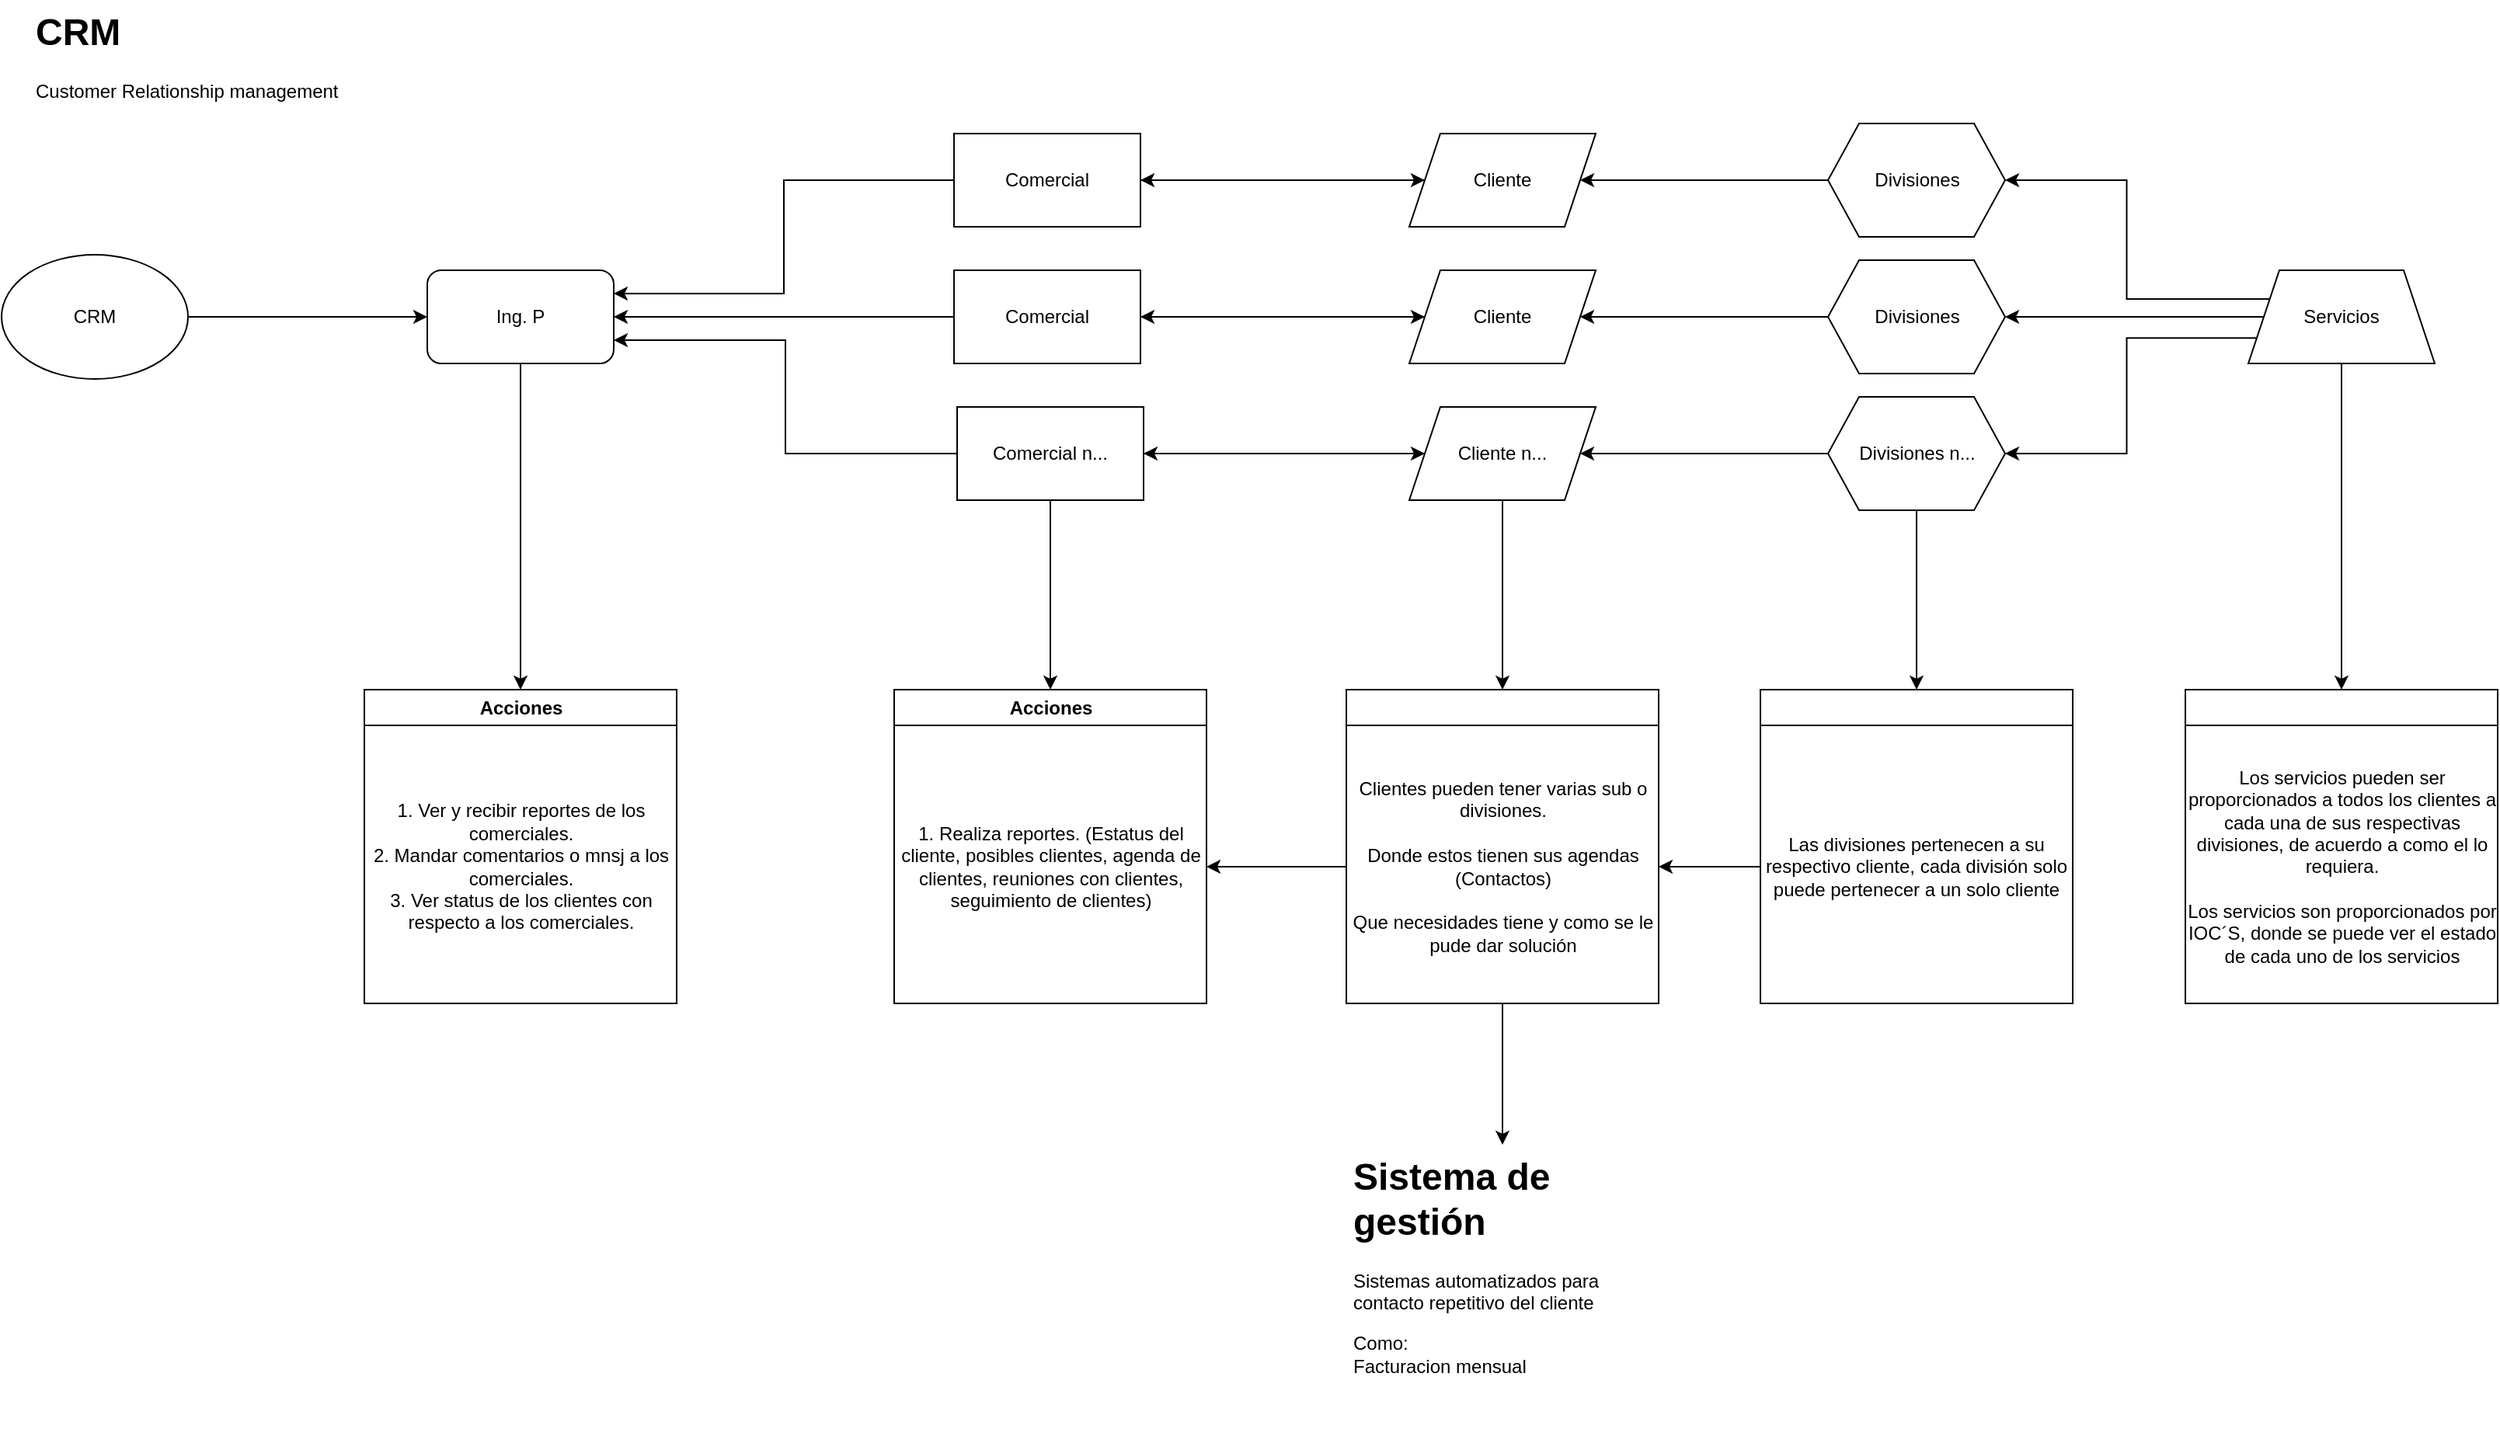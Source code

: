 <mxfile version="24.0.7" type="github">
  <diagram name="Página-1" id="_Rh3SCcGKvzbSyJpAQNY">
    <mxGraphModel dx="2474" dy="1172" grid="0" gridSize="10" guides="1" tooltips="1" connect="1" arrows="1" fold="1" page="0" pageScale="1" pageWidth="827" pageHeight="1169" math="0" shadow="0">
      <root>
        <mxCell id="0" />
        <mxCell id="1" parent="0" />
        <mxCell id="wjnSE2aELxMfAQyGtT-Z-3" style="edgeStyle=orthogonalEdgeStyle;rounded=0;orthogonalLoop=1;jettySize=auto;html=1;exitX=0;exitY=0.5;exitDx=0;exitDy=0;entryX=0;entryY=0.5;entryDx=0;entryDy=0;" parent="1" source="8B-y6oGZzRl_tQcPGetW-1" target="wjnSE2aELxMfAQyGtT-Z-1" edge="1">
          <mxGeometry relative="1" as="geometry" />
        </mxCell>
        <mxCell id="8B-y6oGZzRl_tQcPGetW-1" value="CRM" style="ellipse;whiteSpace=wrap;html=1;direction=west;" parent="1" vertex="1">
          <mxGeometry x="-781" y="27" width="120" height="80" as="geometry" />
        </mxCell>
        <mxCell id="wjnSE2aELxMfAQyGtT-Z-35" style="edgeStyle=orthogonalEdgeStyle;rounded=0;orthogonalLoop=1;jettySize=auto;html=1;exitX=0.5;exitY=1;exitDx=0;exitDy=0;entryX=0.5;entryY=0;entryDx=0;entryDy=0;" parent="1" source="wjnSE2aELxMfAQyGtT-Z-1" target="wjnSE2aELxMfAQyGtT-Z-34" edge="1">
          <mxGeometry relative="1" as="geometry" />
        </mxCell>
        <mxCell id="wjnSE2aELxMfAQyGtT-Z-1" value="Ing. P" style="rounded=1;whiteSpace=wrap;html=1;" parent="1" vertex="1">
          <mxGeometry x="-507" y="37" width="120" height="60" as="geometry" />
        </mxCell>
        <mxCell id="wjnSE2aELxMfAQyGtT-Z-13" style="edgeStyle=orthogonalEdgeStyle;rounded=0;orthogonalLoop=1;jettySize=auto;html=1;exitX=0;exitY=0.5;exitDx=0;exitDy=0;entryX=1;entryY=0.5;entryDx=0;entryDy=0;" parent="1" source="wjnSE2aELxMfAQyGtT-Z-4" target="wjnSE2aELxMfAQyGtT-Z-1" edge="1">
          <mxGeometry relative="1" as="geometry" />
        </mxCell>
        <mxCell id="wjnSE2aELxMfAQyGtT-Z-73" style="edgeStyle=orthogonalEdgeStyle;rounded=0;orthogonalLoop=1;jettySize=auto;html=1;exitX=1;exitY=0.5;exitDx=0;exitDy=0;entryX=0;entryY=0.5;entryDx=0;entryDy=0;" parent="1" source="wjnSE2aELxMfAQyGtT-Z-4" target="wjnSE2aELxMfAQyGtT-Z-18" edge="1">
          <mxGeometry relative="1" as="geometry" />
        </mxCell>
        <mxCell id="wjnSE2aELxMfAQyGtT-Z-4" value="Comercial" style="rounded=0;whiteSpace=wrap;html=1;" parent="1" vertex="1">
          <mxGeometry x="-168" y="37" width="120" height="60" as="geometry" />
        </mxCell>
        <mxCell id="wjnSE2aELxMfAQyGtT-Z-14" style="edgeStyle=orthogonalEdgeStyle;rounded=0;orthogonalLoop=1;jettySize=auto;html=1;exitX=0;exitY=0.5;exitDx=0;exitDy=0;entryX=1;entryY=0.25;entryDx=0;entryDy=0;" parent="1" source="wjnSE2aELxMfAQyGtT-Z-6" target="wjnSE2aELxMfAQyGtT-Z-1" edge="1">
          <mxGeometry relative="1" as="geometry" />
        </mxCell>
        <mxCell id="wjnSE2aELxMfAQyGtT-Z-74" style="edgeStyle=orthogonalEdgeStyle;rounded=0;orthogonalLoop=1;jettySize=auto;html=1;exitX=1;exitY=0.5;exitDx=0;exitDy=0;" parent="1" source="wjnSE2aELxMfAQyGtT-Z-6" target="wjnSE2aELxMfAQyGtT-Z-17" edge="1">
          <mxGeometry relative="1" as="geometry" />
        </mxCell>
        <mxCell id="wjnSE2aELxMfAQyGtT-Z-6" value="Comercial" style="rounded=0;whiteSpace=wrap;html=1;" parent="1" vertex="1">
          <mxGeometry x="-168" y="-51" width="120" height="60" as="geometry" />
        </mxCell>
        <mxCell id="wjnSE2aELxMfAQyGtT-Z-15" style="edgeStyle=orthogonalEdgeStyle;rounded=0;orthogonalLoop=1;jettySize=auto;html=1;exitX=0;exitY=0.5;exitDx=0;exitDy=0;entryX=1;entryY=0.75;entryDx=0;entryDy=0;" parent="1" source="wjnSE2aELxMfAQyGtT-Z-7" target="wjnSE2aELxMfAQyGtT-Z-1" edge="1">
          <mxGeometry relative="1" as="geometry" />
        </mxCell>
        <mxCell id="wjnSE2aELxMfAQyGtT-Z-42" style="edgeStyle=orthogonalEdgeStyle;rounded=0;orthogonalLoop=1;jettySize=auto;html=1;exitX=0.5;exitY=1;exitDx=0;exitDy=0;entryX=0.5;entryY=0;entryDx=0;entryDy=0;" parent="1" source="wjnSE2aELxMfAQyGtT-Z-7" target="wjnSE2aELxMfAQyGtT-Z-40" edge="1">
          <mxGeometry relative="1" as="geometry" />
        </mxCell>
        <mxCell id="wjnSE2aELxMfAQyGtT-Z-72" style="edgeStyle=orthogonalEdgeStyle;rounded=0;orthogonalLoop=1;jettySize=auto;html=1;exitX=1;exitY=0.5;exitDx=0;exitDy=0;entryX=0;entryY=0.5;entryDx=0;entryDy=0;" parent="1" source="wjnSE2aELxMfAQyGtT-Z-7" target="wjnSE2aELxMfAQyGtT-Z-19" edge="1">
          <mxGeometry relative="1" as="geometry" />
        </mxCell>
        <mxCell id="wjnSE2aELxMfAQyGtT-Z-7" value="Comercial n..." style="rounded=0;whiteSpace=wrap;html=1;" parent="1" vertex="1">
          <mxGeometry x="-166" y="125" width="120" height="60" as="geometry" />
        </mxCell>
        <mxCell id="wjnSE2aELxMfAQyGtT-Z-20" style="edgeStyle=orthogonalEdgeStyle;rounded=0;orthogonalLoop=1;jettySize=auto;html=1;exitX=0;exitY=0.5;exitDx=0;exitDy=0;entryX=1;entryY=0.5;entryDx=0;entryDy=0;" parent="1" source="wjnSE2aELxMfAQyGtT-Z-17" target="wjnSE2aELxMfAQyGtT-Z-6" edge="1">
          <mxGeometry relative="1" as="geometry" />
        </mxCell>
        <mxCell id="wjnSE2aELxMfAQyGtT-Z-17" value="Cliente" style="shape=parallelogram;perimeter=parallelogramPerimeter;whiteSpace=wrap;html=1;fixedSize=1;" parent="1" vertex="1">
          <mxGeometry x="125" y="-51" width="120" height="60" as="geometry" />
        </mxCell>
        <mxCell id="wjnSE2aELxMfAQyGtT-Z-21" style="edgeStyle=orthogonalEdgeStyle;rounded=0;orthogonalLoop=1;jettySize=auto;html=1;exitX=0;exitY=0.5;exitDx=0;exitDy=0;entryX=1;entryY=0.5;entryDx=0;entryDy=0;" parent="1" source="wjnSE2aELxMfAQyGtT-Z-18" target="wjnSE2aELxMfAQyGtT-Z-4" edge="1">
          <mxGeometry relative="1" as="geometry" />
        </mxCell>
        <mxCell id="wjnSE2aELxMfAQyGtT-Z-18" value="Cliente" style="shape=parallelogram;perimeter=parallelogramPerimeter;whiteSpace=wrap;html=1;fixedSize=1;" parent="1" vertex="1">
          <mxGeometry x="125" y="37" width="120" height="60" as="geometry" />
        </mxCell>
        <mxCell id="wjnSE2aELxMfAQyGtT-Z-22" style="edgeStyle=orthogonalEdgeStyle;rounded=0;orthogonalLoop=1;jettySize=auto;html=1;exitX=0;exitY=0.5;exitDx=0;exitDy=0;entryX=1;entryY=0.5;entryDx=0;entryDy=0;" parent="1" source="wjnSE2aELxMfAQyGtT-Z-19" target="wjnSE2aELxMfAQyGtT-Z-7" edge="1">
          <mxGeometry relative="1" as="geometry" />
        </mxCell>
        <mxCell id="wjnSE2aELxMfAQyGtT-Z-47" style="edgeStyle=orthogonalEdgeStyle;rounded=0;orthogonalLoop=1;jettySize=auto;html=1;exitX=0.5;exitY=1;exitDx=0;exitDy=0;entryX=0.5;entryY=0;entryDx=0;entryDy=0;" parent="1" source="wjnSE2aELxMfAQyGtT-Z-19" target="wjnSE2aELxMfAQyGtT-Z-43" edge="1">
          <mxGeometry relative="1" as="geometry" />
        </mxCell>
        <mxCell id="wjnSE2aELxMfAQyGtT-Z-19" value="Cliente n..." style="shape=parallelogram;perimeter=parallelogramPerimeter;whiteSpace=wrap;html=1;fixedSize=1;" parent="1" vertex="1">
          <mxGeometry x="125" y="125" width="120" height="60" as="geometry" />
        </mxCell>
        <mxCell id="wjnSE2aELxMfAQyGtT-Z-34" value="Acciones" style="swimlane;whiteSpace=wrap;html=1;" parent="1" vertex="1">
          <mxGeometry x="-547.5" y="307" width="201" height="202" as="geometry" />
        </mxCell>
        <mxCell id="wjnSE2aELxMfAQyGtT-Z-39" value="1. Ver y recibir reportes de los comerciales.&lt;div&gt;2. Mandar comentarios o mnsj a los comerciales.&lt;/div&gt;&lt;div&gt;3. Ver status de los clientes con respecto a los comerciales.&lt;/div&gt;" style="text;html=1;align=center;verticalAlign=middle;whiteSpace=wrap;rounded=0;" parent="wjnSE2aELxMfAQyGtT-Z-34" vertex="1">
          <mxGeometry y="26" width="201" height="176" as="geometry" />
        </mxCell>
        <mxCell id="wjnSE2aELxMfAQyGtT-Z-40" value="Acciones" style="swimlane;whiteSpace=wrap;html=1;" parent="1" vertex="1">
          <mxGeometry x="-206.5" y="307" width="201" height="202" as="geometry" />
        </mxCell>
        <mxCell id="wjnSE2aELxMfAQyGtT-Z-41" value="1. Realiza reportes. (Estatus del cliente, posibles clientes, agenda de clientes, reuniones con clientes, seguimiento de clientes)" style="text;html=1;align=center;verticalAlign=middle;whiteSpace=wrap;rounded=0;" parent="wjnSE2aELxMfAQyGtT-Z-40" vertex="1">
          <mxGeometry y="26" width="201" height="176" as="geometry" />
        </mxCell>
        <mxCell id="wjnSE2aELxMfAQyGtT-Z-43" value="" style="swimlane;whiteSpace=wrap;html=1;" parent="1" vertex="1">
          <mxGeometry x="84.5" y="307" width="201" height="202" as="geometry" />
        </mxCell>
        <mxCell id="wjnSE2aELxMfAQyGtT-Z-44" value="Clientes pueden tener varias sub o divisiones.&lt;br&gt;&lt;div&gt;&lt;br&gt;&lt;/div&gt;&lt;div&gt;Donde estos tienen sus agendas (Contactos)&lt;/div&gt;&lt;div&gt;&lt;br&gt;&lt;/div&gt;&lt;div&gt;Que necesidades tiene y como se le pude dar solución&lt;/div&gt;" style="text;html=1;align=center;verticalAlign=middle;whiteSpace=wrap;rounded=0;" parent="wjnSE2aELxMfAQyGtT-Z-43" vertex="1">
          <mxGeometry y="26" width="201" height="176" as="geometry" />
        </mxCell>
        <mxCell id="wjnSE2aELxMfAQyGtT-Z-52" style="edgeStyle=orthogonalEdgeStyle;rounded=0;orthogonalLoop=1;jettySize=auto;html=1;exitX=0;exitY=0.5;exitDx=0;exitDy=0;entryX=1;entryY=0.5;entryDx=0;entryDy=0;" parent="1" source="wjnSE2aELxMfAQyGtT-Z-51" target="wjnSE2aELxMfAQyGtT-Z-17" edge="1">
          <mxGeometry relative="1" as="geometry" />
        </mxCell>
        <mxCell id="wjnSE2aELxMfAQyGtT-Z-51" value="Divisiones" style="shape=hexagon;perimeter=hexagonPerimeter2;whiteSpace=wrap;html=1;fixedSize=1;" parent="1" vertex="1">
          <mxGeometry x="394.5" y="-57.5" width="114" height="73" as="geometry" />
        </mxCell>
        <mxCell id="wjnSE2aELxMfAQyGtT-Z-55" style="edgeStyle=orthogonalEdgeStyle;rounded=0;orthogonalLoop=1;jettySize=auto;html=1;exitX=0;exitY=0.5;exitDx=0;exitDy=0;entryX=1;entryY=0.5;entryDx=0;entryDy=0;" parent="1" source="wjnSE2aELxMfAQyGtT-Z-54" target="wjnSE2aELxMfAQyGtT-Z-18" edge="1">
          <mxGeometry relative="1" as="geometry" />
        </mxCell>
        <mxCell id="wjnSE2aELxMfAQyGtT-Z-54" value="Divisiones" style="shape=hexagon;perimeter=hexagonPerimeter2;whiteSpace=wrap;html=1;fixedSize=1;" parent="1" vertex="1">
          <mxGeometry x="394.5" y="30.5" width="114" height="73" as="geometry" />
        </mxCell>
        <mxCell id="wjnSE2aELxMfAQyGtT-Z-57" style="edgeStyle=orthogonalEdgeStyle;rounded=0;orthogonalLoop=1;jettySize=auto;html=1;exitX=0;exitY=0.5;exitDx=0;exitDy=0;" parent="1" source="wjnSE2aELxMfAQyGtT-Z-56" target="wjnSE2aELxMfAQyGtT-Z-19" edge="1">
          <mxGeometry relative="1" as="geometry" />
        </mxCell>
        <mxCell id="wjnSE2aELxMfAQyGtT-Z-68" style="edgeStyle=orthogonalEdgeStyle;rounded=0;orthogonalLoop=1;jettySize=auto;html=1;exitX=0.5;exitY=1;exitDx=0;exitDy=0;" parent="1" source="wjnSE2aELxMfAQyGtT-Z-56" target="wjnSE2aELxMfAQyGtT-Z-66" edge="1">
          <mxGeometry relative="1" as="geometry" />
        </mxCell>
        <mxCell id="wjnSE2aELxMfAQyGtT-Z-56" value="Divisiones n..." style="shape=hexagon;perimeter=hexagonPerimeter2;whiteSpace=wrap;html=1;fixedSize=1;" parent="1" vertex="1">
          <mxGeometry x="394.5" y="118.5" width="114" height="73" as="geometry" />
        </mxCell>
        <mxCell id="wjnSE2aELxMfAQyGtT-Z-64" style="edgeStyle=orthogonalEdgeStyle;rounded=0;orthogonalLoop=1;jettySize=auto;html=1;exitX=0;exitY=0.5;exitDx=0;exitDy=0;entryX=1;entryY=0.5;entryDx=0;entryDy=0;" parent="1" source="wjnSE2aELxMfAQyGtT-Z-62" target="wjnSE2aELxMfAQyGtT-Z-54" edge="1">
          <mxGeometry relative="1" as="geometry" />
        </mxCell>
        <mxCell id="cnzqpyGheFjlVk1Ljbfj-4" style="edgeStyle=orthogonalEdgeStyle;rounded=0;orthogonalLoop=1;jettySize=auto;html=1;exitX=0;exitY=0.25;exitDx=0;exitDy=0;entryX=1;entryY=0.5;entryDx=0;entryDy=0;" edge="1" parent="1" source="wjnSE2aELxMfAQyGtT-Z-62" target="wjnSE2aELxMfAQyGtT-Z-51">
          <mxGeometry relative="1" as="geometry" />
        </mxCell>
        <mxCell id="cnzqpyGheFjlVk1Ljbfj-5" style="edgeStyle=orthogonalEdgeStyle;rounded=0;orthogonalLoop=1;jettySize=auto;html=1;exitX=0;exitY=0.75;exitDx=0;exitDy=0;entryX=1;entryY=0.5;entryDx=0;entryDy=0;" edge="1" parent="1" source="wjnSE2aELxMfAQyGtT-Z-62" target="wjnSE2aELxMfAQyGtT-Z-56">
          <mxGeometry relative="1" as="geometry" />
        </mxCell>
        <mxCell id="cnzqpyGheFjlVk1Ljbfj-6" style="edgeStyle=orthogonalEdgeStyle;rounded=0;orthogonalLoop=1;jettySize=auto;html=1;exitX=0.5;exitY=1;exitDx=0;exitDy=0;entryX=0.5;entryY=0;entryDx=0;entryDy=0;" edge="1" parent="1" source="wjnSE2aELxMfAQyGtT-Z-62" target="wjnSE2aELxMfAQyGtT-Z-69">
          <mxGeometry relative="1" as="geometry" />
        </mxCell>
        <mxCell id="wjnSE2aELxMfAQyGtT-Z-62" value="Servicios" style="shape=trapezoid;perimeter=trapezoidPerimeter;whiteSpace=wrap;html=1;fixedSize=1;" parent="1" vertex="1">
          <mxGeometry x="665" y="37" width="120" height="60" as="geometry" />
        </mxCell>
        <mxCell id="wjnSE2aELxMfAQyGtT-Z-66" value="" style="swimlane;whiteSpace=wrap;html=1;" parent="1" vertex="1">
          <mxGeometry x="351" y="307" width="201" height="202" as="geometry" />
        </mxCell>
        <mxCell id="wjnSE2aELxMfAQyGtT-Z-67" value="Las divisiones pertenecen a su respectivo cliente, cada división solo puede pertenecer a un solo cliente" style="text;html=1;align=center;verticalAlign=middle;whiteSpace=wrap;rounded=0;" parent="wjnSE2aELxMfAQyGtT-Z-66" vertex="1">
          <mxGeometry y="26" width="201" height="176" as="geometry" />
        </mxCell>
        <mxCell id="wjnSE2aELxMfAQyGtT-Z-69" value="" style="swimlane;whiteSpace=wrap;html=1;" parent="1" vertex="1">
          <mxGeometry x="624.5" y="307" width="201" height="202" as="geometry" />
        </mxCell>
        <mxCell id="wjnSE2aELxMfAQyGtT-Z-70" value="Los servicios pueden ser proporcionados a todos los clientes a cada una de sus respectivas divisiones, de acuerdo a como el lo requiera.&lt;div&gt;&lt;br&gt;&lt;/div&gt;&lt;div&gt;Los servicios son proporcionados por IOC´S, donde se puede ver el estado de cada uno de los servicios&lt;/div&gt;" style="text;html=1;align=center;verticalAlign=middle;whiteSpace=wrap;rounded=0;" parent="wjnSE2aELxMfAQyGtT-Z-69" vertex="1">
          <mxGeometry y="26" width="201" height="176" as="geometry" />
        </mxCell>
        <mxCell id="wjnSE2aELxMfAQyGtT-Z-75" style="edgeStyle=orthogonalEdgeStyle;rounded=0;orthogonalLoop=1;jettySize=auto;html=1;exitX=0;exitY=0.5;exitDx=0;exitDy=0;entryX=1;entryY=0.5;entryDx=0;entryDy=0;" parent="1" source="wjnSE2aELxMfAQyGtT-Z-44" target="wjnSE2aELxMfAQyGtT-Z-41" edge="1">
          <mxGeometry relative="1" as="geometry" />
        </mxCell>
        <mxCell id="wjnSE2aELxMfAQyGtT-Z-76" style="edgeStyle=orthogonalEdgeStyle;rounded=0;orthogonalLoop=1;jettySize=auto;html=1;exitX=0;exitY=0.5;exitDx=0;exitDy=0;" parent="1" source="wjnSE2aELxMfAQyGtT-Z-67" target="wjnSE2aELxMfAQyGtT-Z-44" edge="1">
          <mxGeometry relative="1" as="geometry" />
        </mxCell>
        <mxCell id="cnzqpyGheFjlVk1Ljbfj-7" value="&lt;h1 style=&quot;margin-top: 0px;&quot;&gt;CRM&lt;/h1&gt;&lt;p&gt;Customer Relationship management&lt;/p&gt;" style="text;html=1;whiteSpace=wrap;overflow=hidden;rounded=0;" vertex="1" parent="1">
          <mxGeometry x="-761" y="-137" width="268" height="120" as="geometry" />
        </mxCell>
        <mxCell id="cnzqpyGheFjlVk1Ljbfj-9" value="&lt;h1 style=&quot;margin-top: 0px;&quot;&gt;Sistema de gestión&lt;/h1&gt;&lt;p&gt;Sistemas automatizados para contacto repetitivo del cliente&lt;/p&gt;&lt;p&gt;Como:&lt;br&gt;Facturacion mensual&lt;/p&gt;" style="text;html=1;whiteSpace=wrap;overflow=hidden;rounded=0;" vertex="1" parent="1">
          <mxGeometry x="87.25" y="600" width="195.5" height="179" as="geometry" />
        </mxCell>
        <mxCell id="cnzqpyGheFjlVk1Ljbfj-11" style="edgeStyle=orthogonalEdgeStyle;rounded=0;orthogonalLoop=1;jettySize=auto;html=1;exitX=0.5;exitY=1;exitDx=0;exitDy=0;entryX=0.5;entryY=0;entryDx=0;entryDy=0;" edge="1" parent="1" source="wjnSE2aELxMfAQyGtT-Z-44" target="cnzqpyGheFjlVk1Ljbfj-9">
          <mxGeometry relative="1" as="geometry" />
        </mxCell>
      </root>
    </mxGraphModel>
  </diagram>
</mxfile>
